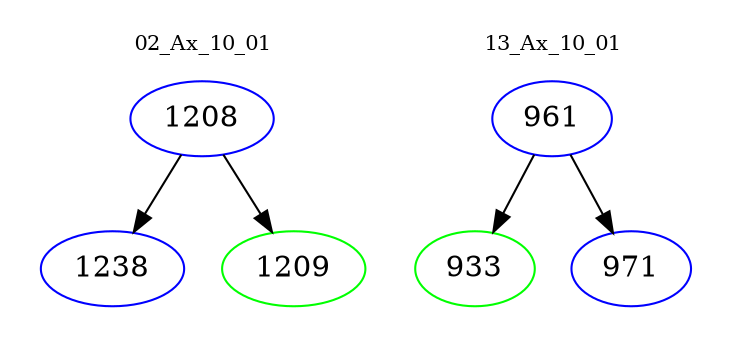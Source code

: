 digraph{
subgraph cluster_0 {
color = white
label = "02_Ax_10_01";
fontsize=10;
T0_1208 [label="1208", color="blue"]
T0_1208 -> T0_1238 [color="black"]
T0_1238 [label="1238", color="blue"]
T0_1208 -> T0_1209 [color="black"]
T0_1209 [label="1209", color="green"]
}
subgraph cluster_1 {
color = white
label = "13_Ax_10_01";
fontsize=10;
T1_961 [label="961", color="blue"]
T1_961 -> T1_933 [color="black"]
T1_933 [label="933", color="green"]
T1_961 -> T1_971 [color="black"]
T1_971 [label="971", color="blue"]
}
}

